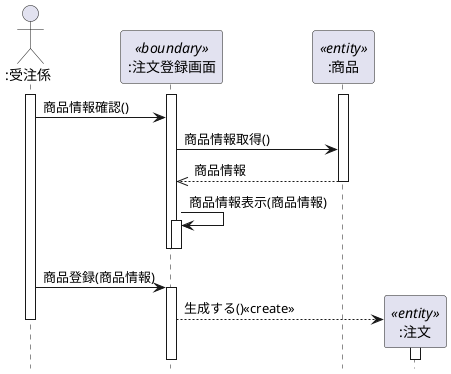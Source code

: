 @startuml
hide footbox
actor ":受注係" as a
participant ":注文登録画面" as b <<boundary>>
participant ":商品" as c <<entity>>
participant ":注文" as d <<entity>>
activate a
    activate b
        activate c
         a -> b: 商品情報確認()
            b -> c: 商品情報取得()
            c -->> b: 商品情報
        deactivate c
        b -> b: 商品情報表示(商品情報)
        activate b
    deactivate b
    deactivate b
     a -> b: 商品登録(商品情報)
    activate b
        create d
            b --> d: 生成する()<<create>>
        activate d
        deactivate d
deactivate a
@enduml